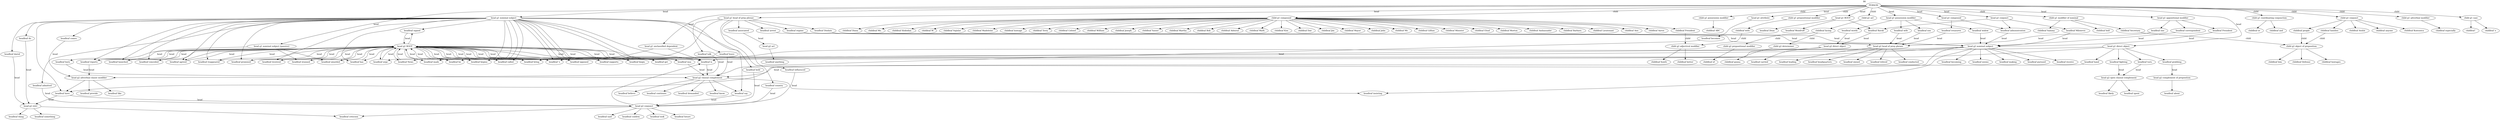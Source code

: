 strict digraph  {
PERSON [weight=86, xlabel=86];
"head g1 nominal subject" [weight=39, lp="-1.5238241597111086"];
"headleaf signed" [weight=2, lp="-3.8066624897703196"];
"child g1 compound" [weight=66, lp="-0.9977310638143297"];
"childleaf President" [weight=6, lp="-2.3978952727983702"];
"head g2 ROOT" [weight=42, lp="0.0"];
"headleaf is" [weight=17, lp="-1.6665963262740489"];
"headleaf reports" [weight=5, lp="-2.8903717578961645"];
"child g1 possession modifier" [weight=7, lp="-3.2414756567854415"];
"childleaf ABC" [weight=7, lp="0.0"];
"childleaf Jim" [weight=4, lp="-2.8033603809065344"];
"head g2 adverbial clause modifier" [weight=3, lp="0.0"];
"headleaf provide" [weight=1, lp="-1.9459101490553132"];
"headleaf has" [weight=4, lp="-3.1135153092103742"];
"childleaf Mayor" [weight=1, lp="-4.189654742026425"];
"childleaf John" [weight=5, lp="-2.5802168295923247"];
"head g1 unclassified dependent" [weight=10, lp="-2.884800712846709"];
"headleaf News" [weight=18, lp="-1.6094379124341005"];
"headleaf made" [weight=3, lp="-3.401197381662155"];
"headleaf be" [weight=4, lp="-3.1135153092103742"];
"childleaf Mr." [weight=2, lp="-3.49650756146648"];
"head g1 compound" [weight=5, lp="-3.5779478934066544"];
"headleaf administration" [weight=5, lp="-0.47000362924573547"];
"head g2 nominal subject" [weight=12, lp="0.0"];
"headleaf making" [weight=1, lp="-3.58351893845611"];
"headleaf have" [weight=5, lp="-0.33647223662121295"];
"headleaf begins" [weight=2, lp="-3.8066624897703196"];
"childleaf Gillian" [weight=2, lp="-3.49650756146648"];
"headleaf held" [weight=1, lp="-4.356708826689592"];
"childleaf Minister" [weight=1, lp="-4.189654742026425"];
"head g2 conjunct" [weight=6, lp="0.0"];
"headleaf said" [weight=1, lp="-1.791759469228055"];
"headleaf called" [weight=2, lp="-3.8066624897703196"];
"childleaf Ehud" [weight=2, lp="-3.49650756146648"];
"child g1 acl" [weight=1, lp="-5.187385805840755"];
"childleaf facing" [weight=1, lp="0.0"];
"child g2 determiner" [weight=1, lp="-0.6931471805599453"];
"childleaf gonna" [weight=1, lp="0.0"];
"child g2 prepositional modifier" [weight=1, lp="-0.6931471805599453"];
"childleaf of" [weight=1, lp="0.0"];
"childleaf Morton" [weight=6, lp="-2.3978952727983702"];
"headleaf say" [weight=2, lp="-1.3862943611198904"];
"childleaf Ambassador" [weight=1, lp="-4.189654742026425"];
"childleaf Barbara" [weight=1, lp="-4.189654742026425"];
"headleaf confirm" [weight=1, lp="-1.791759469228055"];
"head g1 appositional modifier" [weight=4, lp="-3.801091444720864"];
"headleaf one" [weight=1, lp="-1.3862943611198906"];
"childleaf Lieutenant" [weight=1, lp="-4.189654742026425"];
"childleaf Ann" [weight=1, lp="-4.189654742026425"];
"head g2 head of prep phrase" [weight=5, lp="0.0"];
"headleaf relived" [weight=1, lp="-1.6094379124341003"];
"head g1 ROOT" [weight=3, lp="-4.088773517172645"];
"headleaf Barak" [weight=2, lp="-1.3862943611198904"];
"head g1 nominal subject (passive)" [weight=3, lp="-4.088773517172645"];
"headleaf born" [weight=1, lp="-1.6094379124341003"];
"head g2 clausal complement" [weight=6, lp="0.0"];
"headleaf believe" [weight=1, lp="-2.0794415416798357"];
"childleaf Aaron" [weight=2, lp="-3.49650756146648"];
"headleaf was" [weight=3, lp="-3.401197381662155"];
"childleaf Diana" [weight=1, lp="-4.189654742026425"];
"headleaf treasures" [weight=1, lp="-1.791759469228055"];
"headleaf conducted" [weight=1, lp="-1.6094379124341003"];
"headleaf agreed" [weight=2, lp="-3.8066624897703196"];
"childleaf Ms." [weight=1, lp="-4.189654742026425"];
"head g1 attribute" [weight=1, lp="-5.187385805840755"];
"headleaf becomes" [weight=1, lp="0.0"];
"child g1 modifier of nominal" [weight=3, lp="-4.088773517172645"];
"childleaf Sammy" [weight=1, lp="-1.0986122886681098"];
"childleaf bull" [weight=1, lp="-1.0986122886681098"];
"child g1 prepositional modifier" [weight=1, lp="-5.187385805840755"];
"childleaf with" [weight=1, lp="0.0"];
"headleaf continues" [weight=1, lp="-2.0794415416798357"];
"child g2 adjectival modifier" [weight=2, lp="0.0"];
"childleaf better" [weight=1, lp="-0.6931471805599453"];
"head g1 direct object" [weight=6, lp="-3.3956263366127"];
"headleaf hand" [weight=1, lp="-2.1972245773362196"];
"childleaf Slobodan" [weight=6, lp="-2.3978952727983702"];
"headleaf demanded" [weight=1, lp="-2.0794415416798357"];
"headleaf fighting" [weight=1, lp="-2.1972245773362196"];
"head g2 open clausal complement" [weight=2, lp="0.0"];
"headleaf spent" [weight=1, lp="-0.6931471805599453"];
"headleaf correspondent" [weight=1, lp="-1.3862943611198906"];
"childleaf M" [weight=4, lp="-2.8033603809065344"];
"headleaf 's" [weight=3, lp="-3.401197381662155"];
"head g1 head of prep phrase" [weight=8, lp="-3.107944264160919"];
"headleaf arrest" [weight=1, lp="-2.3978952727983707"];
"headleaf leading" [weight=1, lp="-1.6094379124341003"];
"headleaf grabbing" [weight=1, lp="-2.1972245773362196"];
"head g2 complement of preposition" [weight=1, lp="0.0"];
"headleaf about" [weight=1, lp="0.0"];
"headleaf comes" [weight=1, lp="-4.356708826689592"];
"headleaf like" [weight=1, lp="-1.9459101490553132"];
"headleaf President" [weight=2, lp="-0.6931471805599453"];
"childleaf Vojislav" [weight=3, lp="-3.091042453358315"];
"headleaf turn" [weight=1, lp="-2.1972245773362196"];
"child g1 coordinating conjunction" [weight=5, lp="-3.5779478934066544"];
"childleaf or" [weight=1, lp="-1.6094379124341003"];
"child g1 conjunct" [weight=5, lp="-3.5779478934066544"];
"childleaf anyone" [weight=1, lp="-1.6094379124341003"];
"headleaf likely" [weight=1, lp="-0.6931471805599453"];
"head g2 relcl" [weight=3, lp="0.0"];
"headleaf criticism" [weight=2, lp="-1.0986122886681096"];
"childleaf and" [weight=4, lp="-0.2231435513142097"];
"childleaf Kostunica" [weight=1, lp="-1.6094379124341003"];
"head g1 conjunct" [weight=3, lp="-4.088773517172645"];
"headleaf Milosevic" [weight=1, lp="-2.0794415416798357"];
"headleaf opposed" [weight=2, lp="-3.8066624897703196"];
"headleaf supports" [weight=2, lp="-3.8066624897703196"];
"headleaf pursued" [weight=2, lp="-2.8903717578961645"];
"child g1 adverbial modifier" [weight=1, lp="-5.187385805840755"];
"childleaf especially" [weight=1, lp="0.0"];
"childleaf Madeleine" [weight=1, lp="-4.189654742026425"];
"headleaf begin" [weight=2, lp="-3.8066624897703196"];
"childleaf hostage" [weight=1, lp="-4.189654742026425"];
"childleaf Terry" [weight=2, lp="-3.49650756146648"];
"childleaf families" [weight=1, lp="-1.6094379124341003"];
"child g2 object of preposition" [weight=3, lp="0.0"];
"childleaf hostages" [weight=1, lp="-1.0986122886681098"];
"head g1 possession modifier" [weight=4, lp="-3.801091444720864"];
"headleaf widow" [weight=1, lp="-1.3862943611198906"];
"childleaf Colonel" [weight=1, lp="-4.189654742026425"];
"childleaf William" [weight=2, lp="-3.49650756146648"];
"child g1 case" [weight=4, lp="-3.801091444720864"];
"childleaf '" [weight=1, lp="-1.3862943611198906"];
"headleaf receive" [weight=1, lp="-3.58351893845611"];
"headleaf get" [weight=2, lp="-3.8066624897703196"];
"childleaf Joseph" [weight=1, lp="-4.189654742026425"];
"headleaf bring" [weight=3, lp="-3.401197381662155"];
"childleaf Arafat" [weight=1, lp="-1.6094379124341003"];
"childleaf Yasser" [weight=1, lp="-4.189654742026425"];
"head g2 direct object" [weight=2, lp="0.0"];
"headleaf do" [weight=1, lp="-4.356708826689592"];
"headleaf thing" [weight=1, lp="-0.6931471805599453"];
"headleaf launched" [weight=2, lp="-3.8066624897703196"];
"headleaf urge" [weight=2, lp="-3.8066624897703196"];
"headleaf know" [weight=1, lp="-2.0794415416798357"];
"headleaf influenced" [weight=1, lp="-2.3978952727983707"];
"headleaf talk" [weight=1, lp="-2.3978952727983707"];
"childleaf people" [weight=1, lp="-1.6094379124341003"];
"childleaf him" [weight=1, lp="-1.0986122886681098"];
"childleaf Martha" [weight=1, lp="-4.189654742026425"];
"headleaf admitted" [weight=1, lp="-4.356708826689592"];
"headleaf took" [weight=1, lp="-1.791759469228055"];
"headleaf regime" [weight=1, lp="-2.3978952727983707"];
"headleaf insisting" [weight=2, lp="-1.3862943611198904"];
"headleaf leave" [weight=1, lp="-4.356708826689592"];
"childleaf Bob" [weight=2, lp="-3.49650756146648"];
"headleaf conceded" [weight=2, lp="-3.8066624897703196"];
"headleaf reappeared" [weight=2, lp="-3.8066624897703196"];
"headleaf becoming" [weight=1, lp="-3.58351893845611"];
"headleaf dared" [weight=1, lp="-4.356708826689592"];
"headleaf something" [weight=1, lp="-0.6931471805599453"];
"headleaf Disdain" [weight=1, lp="-2.3978952727983707"];
"headleaf seems" [weight=1, lp="-3.58351893845611"];
"headleaf associated" [weight=1, lp="-2.3978952727983707"];
"head g2 acl" [weight=1, lp="0.0"];
"headleaf anything" [weight=1, lp="0.0"];
"headleaf wife" [weight=1, lp="-1.3862943611198906"];
"childleaf 's" [weight=3, lp="-0.2876820724517808"];
"headleaf headquarters" [weight=1, lp="-1.6094379124341003"];
"headleaf son" [weight=1, lp="-1.3862943611198906"];
"headleaf owned" [weight=1, lp="-1.6094379124341003"];
"headleaf words" [weight=1, lp="-1.3862943611198906"];
"headleaf carried" [weight=1, lp="-1.3862943611198906"];
"headleaf country" [weight=1, lp="-2.3978952727983707"];
"headleaf future" [weight=1, lp="-1.791759469228055"];
"headleaf Woodruff" [weight=1, lp="-1.3862943611198906"];
"headleaf promised" [weight=2, lp="-3.8066624897703196"];
"childleaf Secretary" [weight=1, lp="-1.0986122886681098"];
"childleaf Defense" [weight=1, lp="-1.0986122886681098"];
"headleaf stunned" [weight=2, lp="-3.8066624897703196"];
"childleaf Admiral" [weight=1, lp="-4.189654742026425"];
"childleaf Mark" [weight=1, lp="-4.189654742026425"];
"headleaf Dean" [weight=1, lp="-1.3862943611198906"];
"headleaf awarded" [weight=2, lp="-3.8066624897703196"];
"childleaf Kim" [weight=1, lp="-4.189654742026425"];
"childleaf Dae" [weight=1, lp="-4.189654742026425"];
"childleaf South" [weight=1, lp="-0.6931471805599453"];
"headleaf received" [weight=2, lp="-3.8066624897703196"];
PERSON -> "head g1 nominal subject"  [label=head];
PERSON -> "child g1 compound"  [label=child];
PERSON -> "child g1 possession modifier"  [label=child];
PERSON -> "head g1 unclassified dependent"  [label=head];
PERSON -> "head g1 compound"  [label=head];
PERSON -> "child g1 acl"  [label=child];
PERSON -> "head g1 appositional modifier"  [label=head];
PERSON -> "head g1 ROOT"  [label=head];
PERSON -> "head g1 nominal subject (passive)"  [label=head];
PERSON -> "head g1 attribute"  [label=head];
PERSON -> "child g1 modifier of nominal"  [label=child];
PERSON -> "child g1 prepositional modifier"  [label=child];
PERSON -> "head g1 direct object"  [label=head];
PERSON -> "head g1 head of prep phrase"  [label=head];
PERSON -> "child g1 coordinating conjunction"  [label=child];
PERSON -> "child g1 conjunct"  [label=child];
PERSON -> "head g1 conjunct"  [label=head];
PERSON -> "child g1 adverbial modifier"  [label=child];
PERSON -> "head g1 possession modifier"  [label=head];
PERSON -> "child g1 case"  [label=child];
"head g1 nominal subject" -> "headleaf signed";
"head g1 nominal subject" -> "headleaf is";
"head g1 nominal subject" -> "headleaf reports";
"head g1 nominal subject" -> "headleaf has";
"head g1 nominal subject" -> "headleaf made";
"head g1 nominal subject" -> "headleaf be";
"head g1 nominal subject" -> "headleaf begins";
"head g1 nominal subject" -> "headleaf held";
"head g1 nominal subject" -> "headleaf called";
"head g1 nominal subject" -> "headleaf say";
"head g1 nominal subject" -> "headleaf was";
"head g1 nominal subject" -> "headleaf agreed";
"head g1 nominal subject" -> "headleaf comes";
"head g1 nominal subject" -> "headleaf have";
"head g1 nominal subject" -> "headleaf opposed";
"head g1 nominal subject" -> "headleaf supports";
"head g1 nominal subject" -> "headleaf begin";
"head g1 nominal subject" -> "headleaf get";
"head g1 nominal subject" -> "headleaf do";
"head g1 nominal subject" -> "headleaf launched";
"head g1 nominal subject" -> "headleaf admitted";
"head g1 nominal subject" -> "headleaf leave";
"head g1 nominal subject" -> "headleaf conceded";
"head g1 nominal subject" -> "headleaf reappeared";
"head g1 nominal subject" -> "headleaf dared";
"head g1 nominal subject" -> "headleaf promised";
"head g1 nominal subject" -> "headleaf 's";
"head g1 nominal subject" -> "headleaf received";
"headleaf signed" -> "head g2 ROOT"  [label=head];
"child g1 compound" -> "childleaf President";
"child g1 compound" -> "childleaf Jim";
"child g1 compound" -> "childleaf Mayor";
"child g1 compound" -> "childleaf John";
"child g1 compound" -> "childleaf Mr.";
"child g1 compound" -> "childleaf Gillian";
"child g1 compound" -> "childleaf Minister";
"child g1 compound" -> "childleaf Ehud";
"child g1 compound" -> "childleaf Morton";
"child g1 compound" -> "childleaf Ambassador";
"child g1 compound" -> "childleaf Barbara";
"child g1 compound" -> "childleaf Lieutenant";
"child g1 compound" -> "childleaf Ann";
"child g1 compound" -> "childleaf Aaron";
"child g1 compound" -> "childleaf Diana";
"child g1 compound" -> "childleaf Ms.";
"child g1 compound" -> "childleaf Slobodan";
"child g1 compound" -> "childleaf M";
"child g1 compound" -> "childleaf Vojislav";
"child g1 compound" -> "childleaf Madeleine";
"child g1 compound" -> "childleaf hostage";
"child g1 compound" -> "childleaf Terry";
"child g1 compound" -> "childleaf Colonel";
"child g1 compound" -> "childleaf William";
"child g1 compound" -> "childleaf Joseph";
"child g1 compound" -> "childleaf Yasser";
"child g1 compound" -> "childleaf Martha";
"child g1 compound" -> "childleaf Bob";
"child g1 compound" -> "childleaf Admiral";
"child g1 compound" -> "childleaf Mark";
"child g1 compound" -> "childleaf Kim";
"child g1 compound" -> "childleaf Dae";
"childleaf President" -> "child g2 adjectival modifier"  [label=child];
"head g2 ROOT" -> "headleaf signed";
"head g2 ROOT" -> "headleaf is";
"head g2 ROOT" -> "headleaf has";
"head g2 ROOT" -> "headleaf News";
"head g2 ROOT" -> "headleaf made";
"head g2 ROOT" -> "headleaf be";
"head g2 ROOT" -> "headleaf begins";
"head g2 ROOT" -> "headleaf called";
"head g2 ROOT" -> "headleaf reports";
"head g2 ROOT" -> "headleaf was";
"head g2 ROOT" -> "headleaf agreed";
"head g2 ROOT" -> "headleaf opposed";
"head g2 ROOT" -> "headleaf supports";
"head g2 ROOT" -> "headleaf begin";
"head g2 ROOT" -> "headleaf get";
"head g2 ROOT" -> "headleaf bring";
"head g2 ROOT" -> "headleaf launched";
"head g2 ROOT" -> "headleaf urge";
"head g2 ROOT" -> "headleaf conceded";
"head g2 ROOT" -> "headleaf reappeared";
"head g2 ROOT" -> "headleaf promised";
"head g2 ROOT" -> "headleaf stunned";
"head g2 ROOT" -> "headleaf 's";
"head g2 ROOT" -> "headleaf awarded";
"head g2 ROOT" -> "headleaf received";
"headleaf is" -> "head g2 ROOT"  [label=head];
"headleaf is" -> "head g2 clausal complement"  [label=head];
"headleaf reports" -> "head g2 adverbial clause modifier"  [label=head];
"headleaf reports" -> "head g2 ROOT"  [label=head];
"child g1 possession modifier" -> "childleaf ABC";
"head g2 adverbial clause modifier" -> "headleaf provide";
"head g2 adverbial clause modifier" -> "headleaf like";
"head g2 adverbial clause modifier" -> "headleaf have";
"headleaf has" -> "head g2 ROOT"  [label=head];
"head g1 unclassified dependent" -> "headleaf News";
"head g1 unclassified dependent" -> "headleaf is";
"headleaf News" -> "head g2 ROOT"  [label=head];
"headleaf made" -> "head g2 ROOT"  [label=head];
"headleaf be" -> "head g2 ROOT"  [label=head];
"head g1 compound" -> "headleaf administration";
"head g1 compound" -> "headleaf treasures";
"headleaf administration" -> "head g2 nominal subject"  [label=head];
"head g2 nominal subject" -> "headleaf making";
"head g2 nominal subject" -> "headleaf have";
"head g2 nominal subject" -> "headleaf 's";
"head g2 nominal subject" -> "headleaf made";
"head g2 nominal subject" -> "headleaf pursued";
"head g2 nominal subject" -> "headleaf is";
"head g2 nominal subject" -> "headleaf receive";
"head g2 nominal subject" -> "headleaf insisting";
"head g2 nominal subject" -> "headleaf becoming";
"head g2 nominal subject" -> "headleaf seems";
"headleaf have" -> "head g2 relcl"  [label=head];
"headleaf have" -> "head g2 conjunct"  [label=head];
"headleaf begins" -> "head g2 ROOT"  [label=head];
"headleaf held" -> "head g2 conjunct"  [label=head];
"head g2 conjunct" -> "headleaf said";
"head g2 conjunct" -> "headleaf confirm";
"head g2 conjunct" -> "headleaf criticism";
"head g2 conjunct" -> "headleaf is";
"head g2 conjunct" -> "headleaf took";
"head g2 conjunct" -> "headleaf future";
"headleaf called" -> "head g2 ROOT"  [label=head];
"child g1 acl" -> "childleaf facing";
"childleaf facing" -> "child g2 determiner"  [label=child];
"childleaf facing" -> "child g2 prepositional modifier"  [label=child];
"child g2 determiner" -> "childleaf gonna";
"child g2 prepositional modifier" -> "childleaf of";
"headleaf say" -> "head g2 conjunct"  [label=head];
"head g1 appositional modifier" -> "headleaf one";
"head g1 appositional modifier" -> "headleaf correspondent";
"head g1 appositional modifier" -> "headleaf President";
"headleaf one" -> "head g2 head of prep phrase"  [label=head];
"head g2 head of prep phrase" -> "headleaf relived";
"head g2 head of prep phrase" -> "headleaf conducted";
"head g2 head of prep phrase" -> "headleaf leading";
"head g2 head of prep phrase" -> "headleaf headquarters";
"head g2 head of prep phrase" -> "headleaf owned";
"head g1 ROOT" -> "headleaf Barak";
"head g1 ROOT" -> "headleaf Woodruff";
"head g1 ROOT" -> "headleaf Dean";
"headleaf Barak" -> "head g2 direct object"  [label=head];
"head g1 nominal subject (passive)" -> "headleaf born";
"head g1 nominal subject (passive)" -> "headleaf stunned";
"head g1 nominal subject (passive)" -> "headleaf awarded";
"headleaf born" -> "head g2 clausal complement"  [label=head];
"head g2 clausal complement" -> "headleaf believe";
"head g2 clausal complement" -> "headleaf continues";
"head g2 clausal complement" -> "headleaf demanded";
"head g2 clausal complement" -> "headleaf know";
"head g2 clausal complement" -> "headleaf insisting";
"head g2 clausal complement" -> "headleaf say";
"headleaf was" -> "head g2 ROOT"  [label=head];
"headleaf was" -> "head g2 clausal complement"  [label=head];
"headleaf treasures" -> "head g2 head of prep phrase"  [label=head];
"headleaf agreed" -> "head g2 ROOT"  [label=head];
"head g1 attribute" -> "headleaf becomes";
"headleaf becomes" -> "head g2 clausal complement"  [label=head];
"child g1 modifier of nominal" -> "childleaf Sammy";
"child g1 modifier of nominal" -> "childleaf bull";
"child g1 modifier of nominal" -> "childleaf Secretary";
"child g1 prepositional modifier" -> "childleaf with";
"childleaf with" -> "child g2 adjectival modifier"  [label=child];
"child g2 adjectival modifier" -> "childleaf better";
"child g2 adjectival modifier" -> "childleaf South";
"head g1 direct object" -> "headleaf hand";
"head g1 direct object" -> "headleaf fighting";
"head g1 direct object" -> "headleaf grabbing";
"head g1 direct object" -> "headleaf turn";
"head g1 direct object" -> "headleaf bring";
"head g1 direct object" -> "headleaf urge";
"headleaf hand" -> "head g2 clausal complement"  [label=head];
"headleaf fighting" -> "head g2 open clausal complement"  [label=head];
"head g2 open clausal complement" -> "headleaf spent";
"head g2 open clausal complement" -> "headleaf likely";
"headleaf correspondent" -> "head g2 nominal subject"  [label=head];
"headleaf 's" -> "head g2 ROOT"  [label=head];
"head g1 head of prep phrase" -> "headleaf arrest";
"head g1 head of prep phrase" -> "headleaf be";
"head g1 head of prep phrase" -> "headleaf influenced";
"head g1 head of prep phrase" -> "headleaf talk";
"head g1 head of prep phrase" -> "headleaf regime";
"head g1 head of prep phrase" -> "headleaf Disdain";
"head g1 head of prep phrase" -> "headleaf associated";
"head g1 head of prep phrase" -> "headleaf country";
"headleaf arrest" -> "head g2 head of prep phrase"  [label=head];
"headleaf grabbing" -> "head g2 complement of preposition"  [label=head];
"head g2 complement of preposition" -> "headleaf about";
"headleaf comes" -> "head g2 adverbial clause modifier"  [label=head];
"headleaf President" -> "head g2 nominal subject"  [label=head];
"headleaf turn" -> "head g2 open clausal complement"  [label=head];
"child g1 coordinating conjunction" -> "childleaf or";
"child g1 coordinating conjunction" -> "childleaf and";
"child g1 conjunct" -> "childleaf anyone";
"child g1 conjunct" -> "childleaf Kostunica";
"child g1 conjunct" -> "childleaf families";
"child g1 conjunct" -> "childleaf Arafat";
"child g1 conjunct" -> "childleaf people";
"head g2 relcl" -> "headleaf criticism";
"head g2 relcl" -> "headleaf thing";
"head g2 relcl" -> "headleaf something";
"head g1 conjunct" -> "headleaf Milosevic";
"head g1 conjunct" -> "headleaf administration";
"head g1 conjunct" -> "headleaf Barak";
"headleaf Milosevic" -> "head g2 nominal subject"  [label=head];
"headleaf opposed" -> "head g2 ROOT"  [label=head];
"headleaf supports" -> "head g2 ROOT"  [label=head];
"child g1 adverbial modifier" -> "childleaf especially";
"headleaf begin" -> "head g2 ROOT"  [label=head];
"childleaf families" -> "child g2 object of preposition"  [label=child];
"child g2 object of preposition" -> "childleaf hostages";
"child g2 object of preposition" -> "childleaf him";
"child g2 object of preposition" -> "childleaf Defense";
"head g1 possession modifier" -> "headleaf widow";
"head g1 possession modifier" -> "headleaf wife";
"head g1 possession modifier" -> "headleaf son";
"head g1 possession modifier" -> "headleaf words";
"headleaf widow" -> "head g2 nominal subject"  [label=head];
"child g1 case" -> "childleaf '";
"child g1 case" -> "childleaf 's";
"headleaf get" -> "head g2 ROOT"  [label=head];
"headleaf bring" -> "head g2 ROOT"  [label=head];
"head g2 direct object" -> "headleaf bring";
"head g2 direct object" -> "headleaf carried";
"headleaf do" -> "head g2 relcl"  [label=head];
"headleaf launched" -> "head g2 ROOT"  [label=head];
"headleaf urge" -> "head g2 ROOT"  [label=head];
"headleaf influenced" -> "head g2 conjunct"  [label=head];
"headleaf talk" -> "head g2 adverbial clause modifier"  [label=head];
"childleaf people" -> "child g2 object of preposition"  [label=child];
"headleaf admitted" -> "head g2 conjunct"  [label=head];
"headleaf regime" -> "head g2 nominal subject"  [label=head];
"headleaf leave" -> "head g2 clausal complement"  [label=head];
"headleaf conceded" -> "head g2 ROOT"  [label=head];
"headleaf reappeared" -> "head g2 ROOT"  [label=head];
"headleaf dared" -> "head g2 relcl"  [label=head];
"headleaf Disdain" -> "head g2 nominal subject"  [label=head];
"headleaf associated" -> "head g2 acl"  [label=head];
"head g2 acl" -> "headleaf anything";
"headleaf wife" -> "head g2 head of prep phrase"  [label=head];
"headleaf son" -> "head g2 head of prep phrase"  [label=head];
"headleaf words" -> "head g2 direct object"  [label=head];
"headleaf country" -> "head g2 conjunct"  [label=head];
"headleaf promised" -> "head g2 ROOT"  [label=head];
"childleaf Secretary" -> "child g2 object of preposition"  [label=child];
"headleaf stunned" -> "head g2 ROOT"  [label=head];
"headleaf awarded" -> "head g2 ROOT"  [label=head];
"headleaf received" -> "head g2 ROOT"  [label=head];
}
